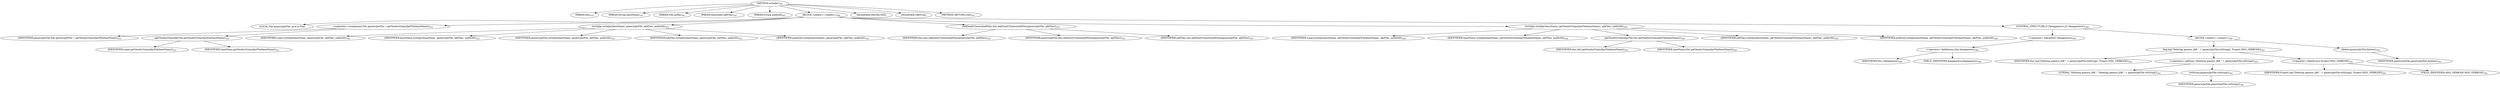 digraph "writeJar" {  
"390" [label = <(METHOD,writeJar)<SUB>347</SUB>> ]
"8" [label = <(PARAM,this)<SUB>347</SUB>> ]
"391" [label = <(PARAM,String baseName)<SUB>347</SUB>> ]
"392" [label = <(PARAM,File jarfile)<SUB>347</SUB>> ]
"393" [label = <(PARAM,Hashtable ejbFiles)<SUB>347</SUB>> ]
"394" [label = <(PARAM,String publicId)<SUB>347</SUB>> ]
"395" [label = <(BLOCK,&lt;empty&gt;,&lt;empty&gt;)<SUB>348</SUB>> ]
"396" [label = <(LOCAL,File genericJarFile: java.io.File)> ]
"397" [label = <(&lt;operator&gt;.assignment,File genericJarFile = getVendorOutputJarFile(baseName))<SUB>351</SUB>> ]
"398" [label = <(IDENTIFIER,genericJarFile,File genericJarFile = getVendorOutputJarFile(baseName))<SUB>351</SUB>> ]
"399" [label = <(getVendorOutputJarFile,getVendorOutputJarFile(baseName))<SUB>351</SUB>> ]
"400" [label = <(IDENTIFIER,super,getVendorOutputJarFile(baseName))<SUB>351</SUB>> ]
"401" [label = <(IDENTIFIER,baseName,getVendorOutputJarFile(baseName))<SUB>351</SUB>> ]
"402" [label = <(writeJar,writeJar(baseName, genericJarFile, ejbFiles, publicId))<SUB>352</SUB>> ]
"403" [label = <(IDENTIFIER,super,writeJar(baseName, genericJarFile, ejbFiles, publicId))<SUB>352</SUB>> ]
"404" [label = <(IDENTIFIER,baseName,writeJar(baseName, genericJarFile, ejbFiles, publicId))<SUB>352</SUB>> ]
"405" [label = <(IDENTIFIER,genericJarFile,writeJar(baseName, genericJarFile, ejbFiles, publicId))<SUB>352</SUB>> ]
"406" [label = <(IDENTIFIER,ejbFiles,writeJar(baseName, genericJarFile, ejbFiles, publicId))<SUB>352</SUB>> ]
"407" [label = <(IDENTIFIER,publicId,writeJar(baseName, genericJarFile, ejbFiles, publicId))<SUB>352</SUB>> ]
"408" [label = <(addGenICGeneratedFiles,this.addGenICGeneratedFiles(genericJarFile, ejbFiles))<SUB>355</SUB>> ]
"7" [label = <(IDENTIFIER,this,this.addGenICGeneratedFiles(genericJarFile, ejbFiles))<SUB>355</SUB>> ]
"409" [label = <(IDENTIFIER,genericJarFile,this.addGenICGeneratedFiles(genericJarFile, ejbFiles))<SUB>355</SUB>> ]
"410" [label = <(IDENTIFIER,ejbFiles,this.addGenICGeneratedFiles(genericJarFile, ejbFiles))<SUB>355</SUB>> ]
"411" [label = <(writeJar,writeJar(baseName, getVendorOutputJarFile(baseName), ejbFiles, publicId))<SUB>358</SUB>> ]
"412" [label = <(IDENTIFIER,super,writeJar(baseName, getVendorOutputJarFile(baseName), ejbFiles, publicId))<SUB>358</SUB>> ]
"413" [label = <(IDENTIFIER,baseName,writeJar(baseName, getVendorOutputJarFile(baseName), ejbFiles, publicId))<SUB>358</SUB>> ]
"414" [label = <(getVendorOutputJarFile,this.getVendorOutputJarFile(baseName))<SUB>358</SUB>> ]
"9" [label = <(IDENTIFIER,this,this.getVendorOutputJarFile(baseName))<SUB>358</SUB>> ]
"415" [label = <(IDENTIFIER,baseName,this.getVendorOutputJarFile(baseName))<SUB>358</SUB>> ]
"416" [label = <(IDENTIFIER,ejbFiles,writeJar(baseName, getVendorOutputJarFile(baseName), ejbFiles, publicId))<SUB>358</SUB>> ]
"417" [label = <(IDENTIFIER,publicId,writeJar(baseName, getVendorOutputJarFile(baseName), ejbFiles, publicId))<SUB>358</SUB>> ]
"418" [label = <(CONTROL_STRUCTURE,if (!keepgeneric),if (!keepgeneric))<SUB>360</SUB>> ]
"419" [label = <(&lt;operator&gt;.logicalNot,!keepgeneric)<SUB>360</SUB>> ]
"420" [label = <(&lt;operator&gt;.fieldAccess,this.keepgeneric)<SUB>360</SUB>> ]
"421" [label = <(IDENTIFIER,this,!keepgeneric)<SUB>360</SUB>> ]
"422" [label = <(FIELD_IDENTIFIER,keepgeneric,keepgeneric)<SUB>360</SUB>> ]
"423" [label = <(BLOCK,&lt;empty&gt;,&lt;empty&gt;)<SUB>360</SUB>> ]
"424" [label = <(log,log(&quot;Deleting generic JAR &quot; + genericJarFile.toString(), Project.MSG_VERBOSE))<SUB>361</SUB>> ]
"10" [label = <(IDENTIFIER,this,log(&quot;Deleting generic JAR &quot; + genericJarFile.toString(), Project.MSG_VERBOSE))<SUB>361</SUB>> ]
"425" [label = <(&lt;operator&gt;.addition,&quot;Deleting generic JAR &quot; + genericJarFile.toString())<SUB>361</SUB>> ]
"426" [label = <(LITERAL,&quot;Deleting generic JAR &quot;,&quot;Deleting generic JAR &quot; + genericJarFile.toString())<SUB>361</SUB>> ]
"427" [label = <(toString,genericJarFile.toString())<SUB>361</SUB>> ]
"428" [label = <(IDENTIFIER,genericJarFile,genericJarFile.toString())<SUB>361</SUB>> ]
"429" [label = <(&lt;operator&gt;.fieldAccess,Project.MSG_VERBOSE)<SUB>361</SUB>> ]
"430" [label = <(IDENTIFIER,Project,log(&quot;Deleting generic JAR &quot; + genericJarFile.toString(), Project.MSG_VERBOSE))<SUB>361</SUB>> ]
"431" [label = <(FIELD_IDENTIFIER,MSG_VERBOSE,MSG_VERBOSE)<SUB>361</SUB>> ]
"432" [label = <(delete,genericJarFile.delete())<SUB>362</SUB>> ]
"433" [label = <(IDENTIFIER,genericJarFile,genericJarFile.delete())<SUB>362</SUB>> ]
"434" [label = <(MODIFIER,PROTECTED)> ]
"435" [label = <(MODIFIER,VIRTUAL)> ]
"436" [label = <(METHOD_RETURN,void)<SUB>347</SUB>> ]
  "390" -> "8" 
  "390" -> "391" 
  "390" -> "392" 
  "390" -> "393" 
  "390" -> "394" 
  "390" -> "395" 
  "390" -> "434" 
  "390" -> "435" 
  "390" -> "436" 
  "395" -> "396" 
  "395" -> "397" 
  "395" -> "402" 
  "395" -> "408" 
  "395" -> "411" 
  "395" -> "418" 
  "397" -> "398" 
  "397" -> "399" 
  "399" -> "400" 
  "399" -> "401" 
  "402" -> "403" 
  "402" -> "404" 
  "402" -> "405" 
  "402" -> "406" 
  "402" -> "407" 
  "408" -> "7" 
  "408" -> "409" 
  "408" -> "410" 
  "411" -> "412" 
  "411" -> "413" 
  "411" -> "414" 
  "411" -> "416" 
  "411" -> "417" 
  "414" -> "9" 
  "414" -> "415" 
  "418" -> "419" 
  "418" -> "423" 
  "419" -> "420" 
  "420" -> "421" 
  "420" -> "422" 
  "423" -> "424" 
  "423" -> "432" 
  "424" -> "10" 
  "424" -> "425" 
  "424" -> "429" 
  "425" -> "426" 
  "425" -> "427" 
  "427" -> "428" 
  "429" -> "430" 
  "429" -> "431" 
  "432" -> "433" 
}
